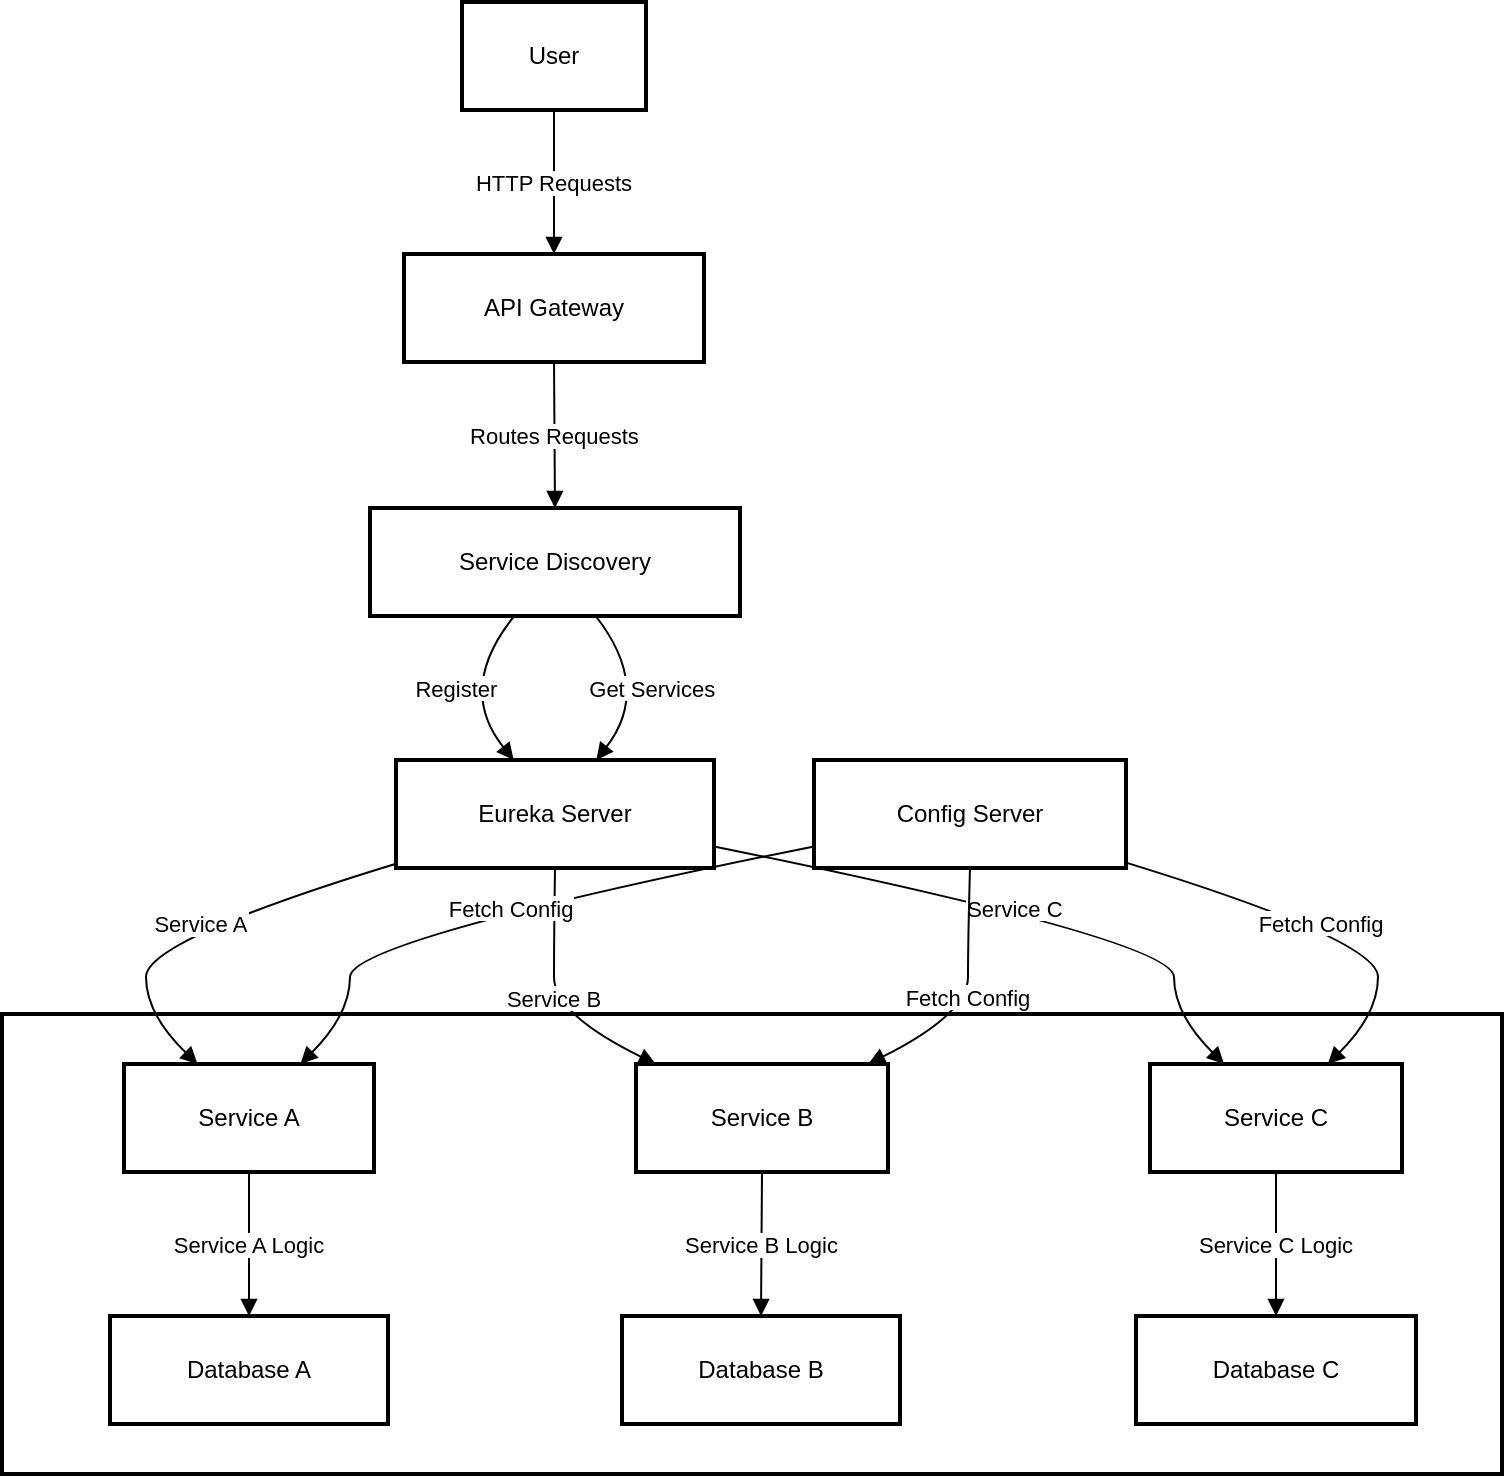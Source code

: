 <mxfile version="26.2.14">
  <diagram name="Page-1" id="e3igGR8lYneihuWngkJ7">
    <mxGraphModel>
      <root>
        <mxCell id="0" />
        <mxCell id="1" parent="0" />
        <mxCell id="2" value="Services" style="whiteSpace=wrap;strokeWidth=2;" vertex="1" parent="1">
          <mxGeometry x="8" y="514" width="750" height="230" as="geometry" />
        </mxCell>
        <mxCell id="3" value="User" style="whiteSpace=wrap;strokeWidth=2;" vertex="1" parent="1">
          <mxGeometry x="238" y="8" width="92" height="54" as="geometry" />
        </mxCell>
        <mxCell id="4" value="API Gateway" style="whiteSpace=wrap;strokeWidth=2;" vertex="1" parent="1">
          <mxGeometry x="209" y="134" width="150" height="54" as="geometry" />
        </mxCell>
        <mxCell id="5" value="Service Discovery" style="whiteSpace=wrap;strokeWidth=2;" vertex="1" parent="1">
          <mxGeometry x="192" y="261" width="185" height="54" as="geometry" />
        </mxCell>
        <mxCell id="6" value="Eureka Server" style="whiteSpace=wrap;strokeWidth=2;" vertex="1" parent="1">
          <mxGeometry x="205" y="387" width="159" height="54" as="geometry" />
        </mxCell>
        <mxCell id="7" value="Service A" style="whiteSpace=wrap;strokeWidth=2;" vertex="1" parent="1">
          <mxGeometry x="69" y="539" width="125" height="54" as="geometry" />
        </mxCell>
        <mxCell id="8" value="Service B" style="whiteSpace=wrap;strokeWidth=2;" vertex="1" parent="1">
          <mxGeometry x="325" y="539" width="126" height="54" as="geometry" />
        </mxCell>
        <mxCell id="9" value="Service C" style="whiteSpace=wrap;strokeWidth=2;" vertex="1" parent="1">
          <mxGeometry x="582" y="539" width="126" height="54" as="geometry" />
        </mxCell>
        <mxCell id="10" value="Config Server" style="whiteSpace=wrap;strokeWidth=2;" vertex="1" parent="1">
          <mxGeometry x="414" y="387" width="156" height="54" as="geometry" />
        </mxCell>
        <mxCell id="11" value="Database A" style="whiteSpace=wrap;strokeWidth=2;" vertex="1" parent="1">
          <mxGeometry x="62" y="665" width="139" height="54" as="geometry" />
        </mxCell>
        <mxCell id="12" value="Database B" style="whiteSpace=wrap;strokeWidth=2;" vertex="1" parent="1">
          <mxGeometry x="318" y="665" width="139" height="54" as="geometry" />
        </mxCell>
        <mxCell id="13" value="Database C" style="whiteSpace=wrap;strokeWidth=2;" vertex="1" parent="1">
          <mxGeometry x="575" y="665" width="140" height="54" as="geometry" />
        </mxCell>
        <mxCell id="14" value="HTTP Requests" style="curved=1;startArrow=none;endArrow=block;exitX=0.5;exitY=1;entryX=0.5;entryY=0.01;" edge="1" parent="1" source="3" target="4">
          <mxGeometry relative="1" as="geometry">
            <Array as="points" />
          </mxGeometry>
        </mxCell>
        <mxCell id="15" value="Routes Requests" style="curved=1;startArrow=none;endArrow=block;exitX=0.5;exitY=1.01;entryX=0.5;entryY=0;" edge="1" parent="1" source="4" target="5">
          <mxGeometry relative="1" as="geometry">
            <Array as="points" />
          </mxGeometry>
        </mxCell>
        <mxCell id="16" value="Register" style="curved=1;startArrow=none;endArrow=block;exitX=0.39;exitY=1;entryX=0.37;entryY=0;" edge="1" parent="1" source="5" target="6">
          <mxGeometry relative="1" as="geometry">
            <Array as="points">
              <mxPoint x="235" y="351" />
            </Array>
          </mxGeometry>
        </mxCell>
        <mxCell id="17" value="Get Services" style="curved=1;startArrow=none;endArrow=block;exitX=0.61;exitY=1;entryX=0.63;entryY=0;" edge="1" parent="1" source="5" target="6">
          <mxGeometry relative="1" as="geometry">
            <Array as="points">
              <mxPoint x="333" y="351" />
            </Array>
          </mxGeometry>
        </mxCell>
        <mxCell id="18" value="Service A" style="curved=1;startArrow=none;endArrow=block;exitX=0;exitY=0.96;entryX=0.29;entryY=-0.01;" edge="1" parent="1" source="6" target="7">
          <mxGeometry relative="1" as="geometry">
            <Array as="points">
              <mxPoint x="80" y="477" />
              <mxPoint x="80" y="514" />
            </Array>
          </mxGeometry>
        </mxCell>
        <mxCell id="19" value="Service B" style="curved=1;startArrow=none;endArrow=block;exitX=0.5;exitY=1;entryX=0.07;entryY=-0.01;" edge="1" parent="1" source="6" target="8">
          <mxGeometry relative="1" as="geometry">
            <Array as="points">
              <mxPoint x="284" y="477" />
              <mxPoint x="284" y="514" />
            </Array>
          </mxGeometry>
        </mxCell>
        <mxCell id="20" value="Service C" style="curved=1;startArrow=none;endArrow=block;exitX=1;exitY=0.8;entryX=0.29;entryY=-0.01;" edge="1" parent="1" source="6" target="9">
          <mxGeometry relative="1" as="geometry">
            <Array as="points">
              <mxPoint x="594" y="477" />
              <mxPoint x="594" y="514" />
            </Array>
          </mxGeometry>
        </mxCell>
        <mxCell id="21" value="Fetch Config" style="curved=1;startArrow=none;endArrow=block;exitX=0;exitY=0.8;entryX=0.71;entryY=-0.01;" edge="1" parent="1" source="10" target="7">
          <mxGeometry relative="1" as="geometry">
            <Array as="points">
              <mxPoint x="182" y="477" />
              <mxPoint x="182" y="514" />
            </Array>
          </mxGeometry>
        </mxCell>
        <mxCell id="22" value="Fetch Config" style="curved=1;startArrow=none;endArrow=block;exitX=0.5;exitY=1;entryX=0.93;entryY=-0.01;" edge="1" parent="1" source="10" target="8">
          <mxGeometry relative="1" as="geometry">
            <Array as="points">
              <mxPoint x="491" y="477" />
              <mxPoint x="491" y="514" />
            </Array>
          </mxGeometry>
        </mxCell>
        <mxCell id="23" value="Fetch Config" style="curved=1;startArrow=none;endArrow=block;exitX=1;exitY=0.95;entryX=0.71;entryY=-0.01;" edge="1" parent="1" source="10" target="9">
          <mxGeometry relative="1" as="geometry">
            <Array as="points">
              <mxPoint x="696" y="477" />
              <mxPoint x="696" y="514" />
            </Array>
          </mxGeometry>
        </mxCell>
        <mxCell id="24" value="Service A Logic" style="curved=1;startArrow=none;endArrow=block;exitX=0.5;exitY=0.99;entryX=0.5;entryY=0;" edge="1" parent="1" source="7" target="11">
          <mxGeometry relative="1" as="geometry">
            <Array as="points" />
          </mxGeometry>
        </mxCell>
        <mxCell id="25" value="Service B Logic" style="curved=1;startArrow=none;endArrow=block;exitX=0.5;exitY=0.99;entryX=0.5;entryY=0;" edge="1" parent="1" source="8" target="12">
          <mxGeometry relative="1" as="geometry">
            <Array as="points" />
          </mxGeometry>
        </mxCell>
        <mxCell id="26" value="Service C Logic" style="curved=1;startArrow=none;endArrow=block;exitX=0.5;exitY=0.99;entryX=0.5;entryY=0;" edge="1" parent="1" source="9" target="13">
          <mxGeometry relative="1" as="geometry">
            <Array as="points" />
          </mxGeometry>
        </mxCell>
      </root>
    </mxGraphModel>
  </diagram>
</mxfile>
